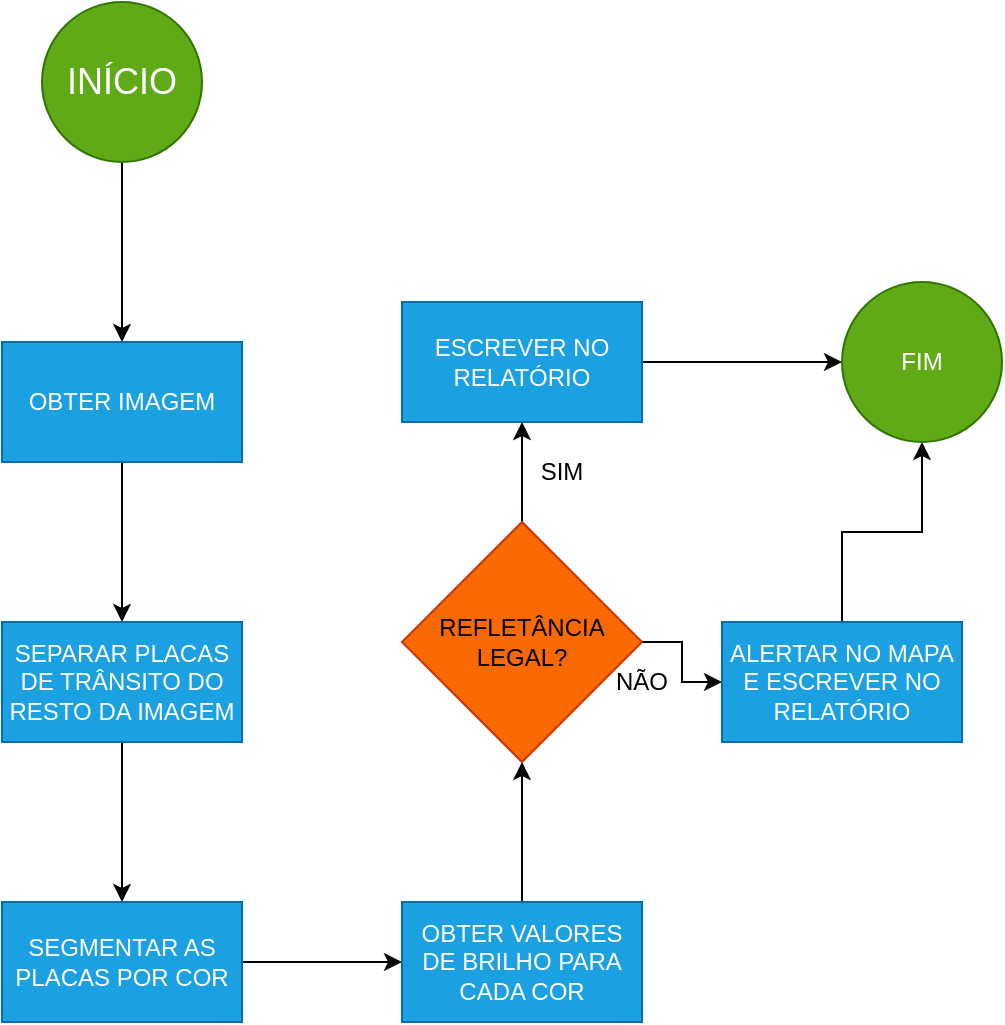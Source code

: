 <mxfile version="22.0.8" type="github">
  <diagram name="Page-1" id="2ftNx5encFUPUvh2eLUS">
    <mxGraphModel dx="783" dy="503" grid="1" gridSize="10" guides="1" tooltips="1" connect="1" arrows="1" fold="1" page="1" pageScale="1" pageWidth="850" pageHeight="1100" math="0" shadow="0">
      <root>
        <mxCell id="0" />
        <mxCell id="1" parent="0" />
        <mxCell id="fu_VMSiZrguRrlnfRBKY-4" value="" style="edgeStyle=orthogonalEdgeStyle;rounded=0;orthogonalLoop=1;jettySize=auto;html=1;" edge="1" parent="1" source="fu_VMSiZrguRrlnfRBKY-2" target="fu_VMSiZrguRrlnfRBKY-3">
          <mxGeometry relative="1" as="geometry" />
        </mxCell>
        <mxCell id="fu_VMSiZrguRrlnfRBKY-2" value="&lt;font style=&quot;font-size: 18px;&quot;&gt;INÍCIO&lt;/font&gt;" style="ellipse;whiteSpace=wrap;html=1;aspect=fixed;fillColor=#60a917;fontColor=#ffffff;strokeColor=#2D7600;" vertex="1" parent="1">
          <mxGeometry x="220" y="130" width="80" height="80" as="geometry" />
        </mxCell>
        <mxCell id="fu_VMSiZrguRrlnfRBKY-6" value="" style="edgeStyle=orthogonalEdgeStyle;rounded=0;orthogonalLoop=1;jettySize=auto;html=1;" edge="1" parent="1" source="fu_VMSiZrguRrlnfRBKY-3" target="fu_VMSiZrguRrlnfRBKY-5">
          <mxGeometry relative="1" as="geometry" />
        </mxCell>
        <mxCell id="fu_VMSiZrguRrlnfRBKY-3" value="OBTER IMAGEM" style="whiteSpace=wrap;html=1;fillColor=#1ba1e2;fontColor=#ffffff;strokeColor=#006EAF;" vertex="1" parent="1">
          <mxGeometry x="200" y="300" width="120" height="60" as="geometry" />
        </mxCell>
        <mxCell id="fu_VMSiZrguRrlnfRBKY-8" value="" style="edgeStyle=orthogonalEdgeStyle;rounded=0;orthogonalLoop=1;jettySize=auto;html=1;" edge="1" parent="1" source="fu_VMSiZrguRrlnfRBKY-5" target="fu_VMSiZrguRrlnfRBKY-7">
          <mxGeometry relative="1" as="geometry" />
        </mxCell>
        <mxCell id="fu_VMSiZrguRrlnfRBKY-5" value="SEPARAR PLACAS DE TRÂNSITO DO RESTO DA IMAGEM" style="whiteSpace=wrap;html=1;fillColor=#1ba1e2;fontColor=#ffffff;strokeColor=#006EAF;" vertex="1" parent="1">
          <mxGeometry x="200" y="440" width="120" height="60" as="geometry" />
        </mxCell>
        <mxCell id="fu_VMSiZrguRrlnfRBKY-14" value="" style="edgeStyle=orthogonalEdgeStyle;rounded=0;orthogonalLoop=1;jettySize=auto;html=1;" edge="1" parent="1" source="fu_VMSiZrguRrlnfRBKY-7" target="fu_VMSiZrguRrlnfRBKY-13">
          <mxGeometry relative="1" as="geometry" />
        </mxCell>
        <mxCell id="fu_VMSiZrguRrlnfRBKY-7" value="SEGMENTAR AS PLACAS POR COR" style="whiteSpace=wrap;html=1;fillColor=#1ba1e2;fontColor=#ffffff;strokeColor=#006EAF;" vertex="1" parent="1">
          <mxGeometry x="200" y="580" width="120" height="60" as="geometry" />
        </mxCell>
        <mxCell id="fu_VMSiZrguRrlnfRBKY-20" value="" style="edgeStyle=orthogonalEdgeStyle;rounded=0;orthogonalLoop=1;jettySize=auto;html=1;" edge="1" parent="1" source="fu_VMSiZrguRrlnfRBKY-13" target="fu_VMSiZrguRrlnfRBKY-19">
          <mxGeometry relative="1" as="geometry" />
        </mxCell>
        <mxCell id="fu_VMSiZrguRrlnfRBKY-13" value="OBTER VALORES DE BRILHO PARA CADA COR" style="whiteSpace=wrap;html=1;fillColor=#1ba1e2;fontColor=#ffffff;strokeColor=#006EAF;" vertex="1" parent="1">
          <mxGeometry x="400" y="580" width="120" height="60" as="geometry" />
        </mxCell>
        <mxCell id="fu_VMSiZrguRrlnfRBKY-27" value="" style="edgeStyle=orthogonalEdgeStyle;rounded=0;orthogonalLoop=1;jettySize=auto;html=1;" edge="1" parent="1" source="fu_VMSiZrguRrlnfRBKY-19" target="fu_VMSiZrguRrlnfRBKY-26">
          <mxGeometry relative="1" as="geometry" />
        </mxCell>
        <mxCell id="fu_VMSiZrguRrlnfRBKY-31" value="" style="edgeStyle=orthogonalEdgeStyle;rounded=0;orthogonalLoop=1;jettySize=auto;html=1;" edge="1" parent="1" source="fu_VMSiZrguRrlnfRBKY-19" target="fu_VMSiZrguRrlnfRBKY-30">
          <mxGeometry relative="1" as="geometry" />
        </mxCell>
        <mxCell id="fu_VMSiZrguRrlnfRBKY-19" value="&lt;font style=&quot;font-size: 12px;&quot;&gt;REFLETÂNCIA LEGAL?&lt;/font&gt;" style="rhombus;whiteSpace=wrap;html=1;fillColor=#fa6800;fontColor=#000000;strokeColor=#C73500;" vertex="1" parent="1">
          <mxGeometry x="400" y="390" width="120" height="120" as="geometry" />
        </mxCell>
        <mxCell id="fu_VMSiZrguRrlnfRBKY-36" value="" style="edgeStyle=orthogonalEdgeStyle;rounded=0;orthogonalLoop=1;jettySize=auto;html=1;" edge="1" parent="1" source="fu_VMSiZrguRrlnfRBKY-26" target="fu_VMSiZrguRrlnfRBKY-34">
          <mxGeometry relative="1" as="geometry" />
        </mxCell>
        <mxCell id="fu_VMSiZrguRrlnfRBKY-26" value="ALERTAR NO MAPA E ESCREVER NO RELATÓRIO" style="whiteSpace=wrap;html=1;fillColor=#1ba1e2;fontColor=#ffffff;strokeColor=#006EAF;" vertex="1" parent="1">
          <mxGeometry x="560" y="440" width="120" height="60" as="geometry" />
        </mxCell>
        <mxCell id="fu_VMSiZrguRrlnfRBKY-35" value="" style="edgeStyle=orthogonalEdgeStyle;rounded=0;orthogonalLoop=1;jettySize=auto;html=1;" edge="1" parent="1" source="fu_VMSiZrguRrlnfRBKY-30" target="fu_VMSiZrguRrlnfRBKY-34">
          <mxGeometry relative="1" as="geometry" />
        </mxCell>
        <mxCell id="fu_VMSiZrguRrlnfRBKY-30" value="ESCREVER NO RELATÓRIO" style="whiteSpace=wrap;html=1;fillColor=#1ba1e2;fontColor=#ffffff;strokeColor=#006EAF;" vertex="1" parent="1">
          <mxGeometry x="400" y="280" width="120" height="60" as="geometry" />
        </mxCell>
        <mxCell id="fu_VMSiZrguRrlnfRBKY-32" value="SIM" style="text;html=1;strokeColor=none;fillColor=none;align=center;verticalAlign=middle;whiteSpace=wrap;rounded=0;" vertex="1" parent="1">
          <mxGeometry x="450" y="350" width="60" height="30" as="geometry" />
        </mxCell>
        <mxCell id="fu_VMSiZrguRrlnfRBKY-33" value="NÃO" style="text;html=1;strokeColor=none;fillColor=none;align=center;verticalAlign=middle;whiteSpace=wrap;rounded=0;" vertex="1" parent="1">
          <mxGeometry x="490" y="455" width="60" height="30" as="geometry" />
        </mxCell>
        <mxCell id="fu_VMSiZrguRrlnfRBKY-34" value="FIM" style="ellipse;whiteSpace=wrap;html=1;fillColor=#60a917;strokeColor=#2D7600;fontColor=#ffffff;" vertex="1" parent="1">
          <mxGeometry x="620" y="270" width="80" height="80" as="geometry" />
        </mxCell>
      </root>
    </mxGraphModel>
  </diagram>
</mxfile>
